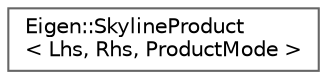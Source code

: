 digraph "类继承关系图"
{
 // LATEX_PDF_SIZE
  bgcolor="transparent";
  edge [fontname=Helvetica,fontsize=10,labelfontname=Helvetica,labelfontsize=10];
  node [fontname=Helvetica,fontsize=10,shape=box,height=0.2,width=0.4];
  rankdir="LR";
  Node0 [id="Node000000",label="Eigen::SkylineProduct\l\< Lhs, Rhs, ProductMode \>",height=0.2,width=0.4,color="grey40", fillcolor="white", style="filled",URL="$class_eigen_1_1_skyline_product.html",tooltip=" "];
}

